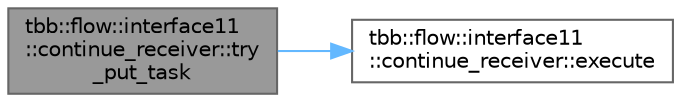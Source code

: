 digraph "tbb::flow::interface11::continue_receiver::try_put_task"
{
 // LATEX_PDF_SIZE
  bgcolor="transparent";
  edge [fontname=Helvetica,fontsize=10,labelfontname=Helvetica,labelfontsize=10];
  node [fontname=Helvetica,fontsize=10,shape=box,height=0.2,width=0.4];
  rankdir="LR";
  Node1 [id="Node000001",label="tbb::flow::interface11\l::continue_receiver::try\l_put_task",height=0.2,width=0.4,color="gray40", fillcolor="grey60", style="filled", fontcolor="black",tooltip=" "];
  Node1 -> Node2 [id="edge1_Node000001_Node000002",color="steelblue1",style="solid",tooltip=" "];
  Node2 [id="Node000002",label="tbb::flow::interface11\l::continue_receiver::execute",height=0.2,width=0.4,color="grey40", fillcolor="white", style="filled",URL="$classtbb_1_1flow_1_1interface11_1_1continue__receiver.html#af6d84d720f358cd92ef539870833709e",tooltip="Does whatever should happen when the threshold is reached"];
}
